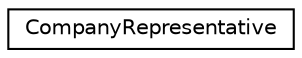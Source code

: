 digraph "Graphical Class Hierarchy"
{
  edge [fontname="Helvetica",fontsize="10",labelfontname="Helvetica",labelfontsize="10"];
  node [fontname="Helvetica",fontsize="10",shape=record];
  rankdir="LR";
  Node0 [label="CompanyRepresentative",height=0.2,width=0.4,color="black", fillcolor="white", style="filled",URL="$classCompanyRepresentative.html",tooltip="Represents the company&#39;s representative. "];
}

